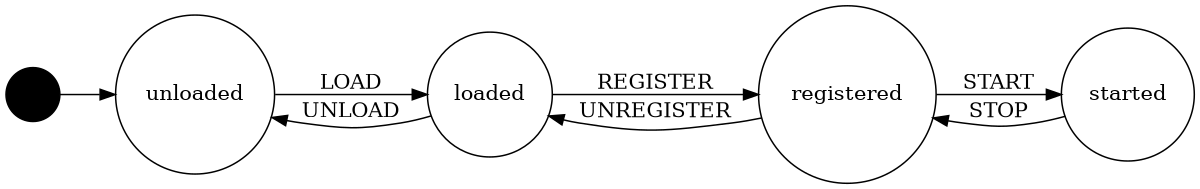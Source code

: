 digraph {
  rankdir=LR;
  size="8,5"
  node [shape = circle];
  S [ style = filled, color=black ];
#  E [ style = filled, shape = doublecircle, color=black ];
  S -> unloaded
#  unloaded -> E
  unloaded -> loaded [ label = "LOAD" ];
  loaded -> unloaded [ label = "UNLOAD" ];
  loaded -> registered [ label = "REGISTER" ];
  registered -> loaded [ label = "UNREGISTER" ];
  registered -> started [ label = "START" ];
  started -> registered [ label = "STOP" ];
}
